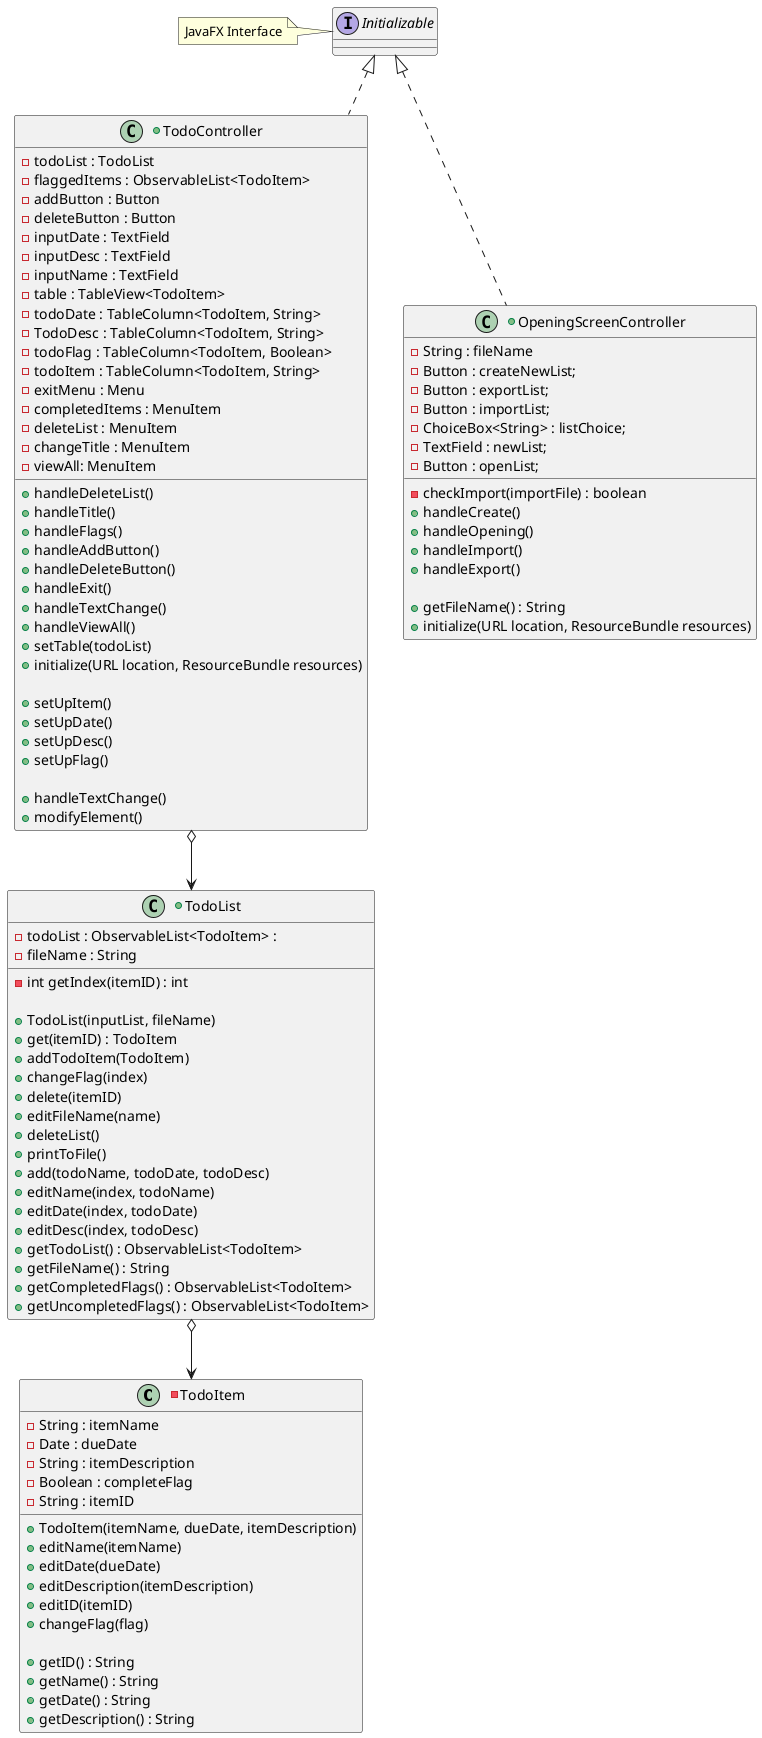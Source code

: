 @startuml
'https://plantuml.com/class-diagram

-class TodoItem {
    -String : itemName
    -Date : dueDate
    -String : itemDescription
    -Boolean : completeFlag
    -String : itemID
    +TodoItem(itemName, dueDate, itemDescription)
    +editName(itemName)
    +editDate(dueDate)
    +editDescription(itemDescription)
    +editID(itemID)
    +changeFlag(flag)

    +getID() : String
    +getName() : String
    +getDate() : String
    +getDescription() : String
}
  TodoList o--> TodoItem
  TodoController o--> TodoList


+class TodoList {
    -todoList : ObservableList<TodoItem> :
    -fileName : String

    -int getIndex(itemID) : int

    +TodoList(inputList, fileName)
    +get(itemID) : TodoItem
    +addTodoItem(TodoItem)
    +changeFlag(index)
    +delete(itemID)
    +editFileName(name)
    +deleteList()
    +printToFile()
    +add(todoName, todoDate, todoDesc)
    +editName(index, todoName)
    +editDate(index, todoDate)
    +editDesc(index, todoDesc)
    +getTodoList() : ObservableList<TodoItem>
    +getFileName() : String
    +getCompletedFlags() : ObservableList<TodoItem>
    +getUncompletedFlags() : ObservableList<TodoItem>

}

+class OpeningScreenController implements Initializable {

    -String : fileName
    -Button : createNewList;
    -Button : exportList;
    -Button : importList;
    -ChoiceBox<String> : listChoice;
    -TextField : newList;
    -Button : openList;

    -checkImport(importFile) : boolean
    +handleCreate()
    +handleOpening()
    +handleImport()
    +handleExport()

    +getFileName() : String
    +initialize(URL location, ResourceBundle resources)

}
+class TodoController implements Initializable {
    -todoList : TodoList
    -flaggedItems : ObservableList<TodoItem>
    -addButton : Button
    -deleteButton : Button
    -inputDate : TextField
    -inputDesc : TextField
    -inputName : TextField
    -table : TableView<TodoItem>
    -todoDate : TableColumn<TodoItem, String>
    -TodoDesc : TableColumn<TodoItem, String>
    -todoFlag : TableColumn<TodoItem, Boolean>
    -todoItem : TableColumn<TodoItem, String>
    -exitMenu : Menu
    -completedItems : MenuItem
    -deleteList : MenuItem
    -changeTitle : MenuItem
    -viewAll: MenuItem
    +handleDeleteList()
    +handleTitle()
    +handleFlags()
    +handleAddButton()
    +handleDeleteButton()
    +handleExit()
    +handleTextChange()
    +handleViewAll()
    +setTable(todoList)
    +initialize(URL location, ResourceBundle resources)

    +setUpItem()
    +setUpDate()
    +setUpDesc()
    +setUpFlag()

    +handleTextChange()
    +modifyElement()
}
Interface Initializable
note left: JavaFX Interface



@enduml
